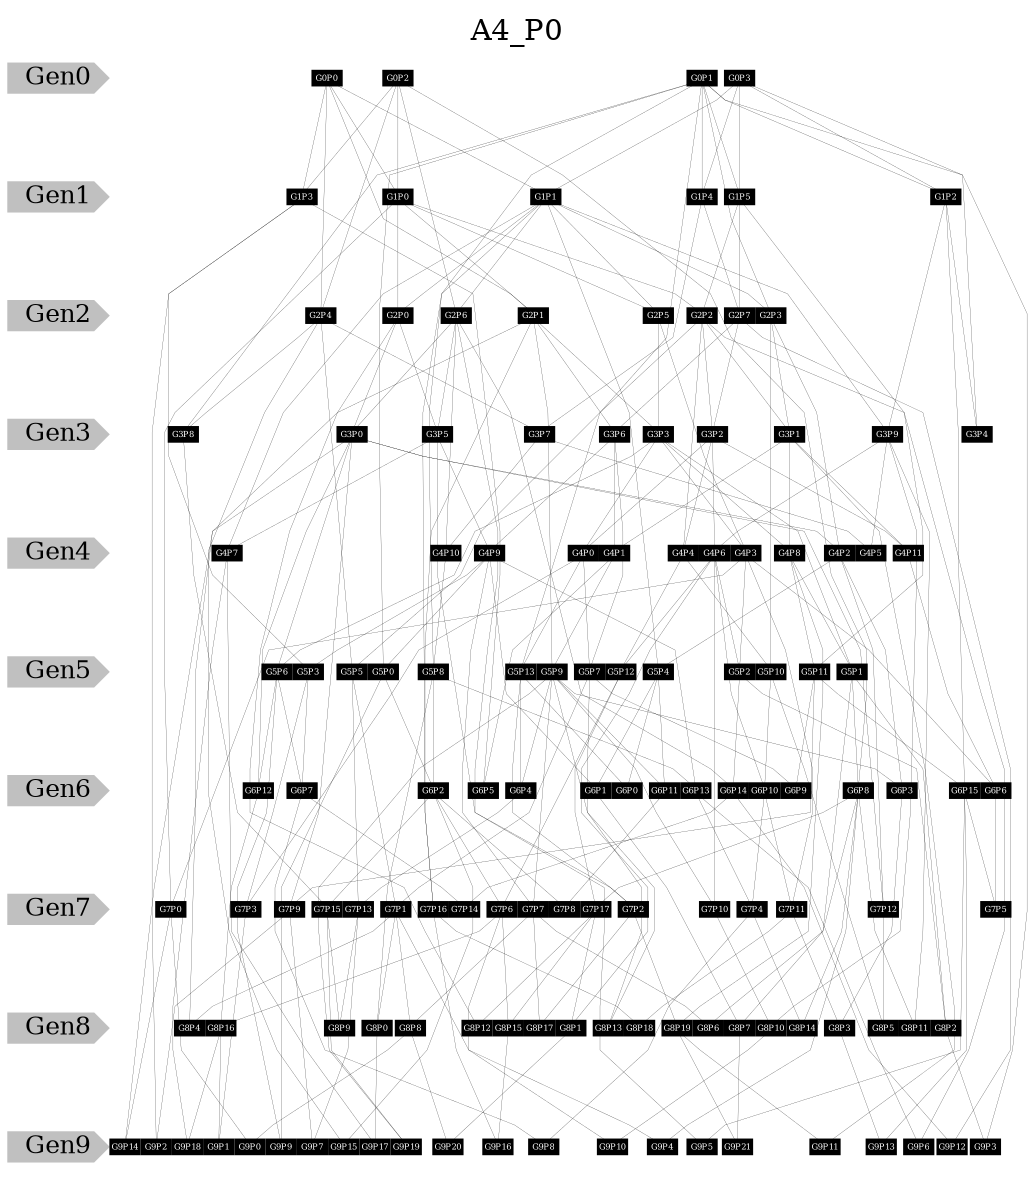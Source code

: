 graph A4_P0 {
    label = A4_P0;
    labelloc=tp; rankdir=TD;graph [splines=polyline, nodesep=0.01, ranksep=0.5];node[color=black style=filled shape=box fontcolor=white fixedsize=true width=.2 height=.1 fontsize=4];edge[penwidth=.1];
    subgraph Generations {
        node[color=grey style=filled fontsize=12 shape=cds fontcolor=black fixedsize=false];edge[style=invis]
        Gen0 -- Gen1 -- Gen2 -- Gen3 -- Gen4 -- Gen5 -- Gen6 -- Gen7 -- Gen8 -- Gen9;
    }
    {rank=same;Gen0;G0P0;G0P1;G0P2;G0P3;}
    {rank=same;Gen1;G1P0;G1P1;G1P2;G1P3;G1P4;G1P5;}
    {rank=same;Gen2;G2P0;G2P1;G2P2;G2P3;G2P4;G2P5;G2P6;G2P7;}
    {rank=same;Gen3;G3P0;G3P1;G3P2;G3P3;G3P4;G3P5;G3P6;G3P7;G3P8;G3P9;}
    {rank=same;Gen4;G4P0;G4P1;G4P2;G4P3;G4P4;G4P5;G4P6;G4P7;G4P8;G4P9;G4P10;G4P11;}
    {rank=same;Gen5;G5P0;G5P1;G5P2;G5P3;G5P4;G5P5;G5P6;G5P7;G5P8;G5P9;G5P10;G5P11;G5P12;G5P13;}
    {rank=same;Gen6;G6P0;G6P1;G6P2;G6P3;G6P4;G6P5;G6P6;G6P7;G6P8;G6P9;G6P10;G6P11;G6P12;G6P13;G6P14;G6P15;}
    {rank=same;Gen7;G7P0;G7P1;G7P2;G7P3;G7P4;G7P5;G7P6;G7P7;G7P8;G7P9;G7P10;G7P11;G7P12;G7P13;G7P14;G7P15;G7P16;G7P17;}
    {rank=same;Gen8;G8P0;G8P1;G8P2;G8P3;G8P4;G8P5;G8P6;G8P7;G8P8;G8P9;G8P10;G8P11;G8P12;G8P13;G8P14;G8P15;G8P16;G8P17;G8P18;G8P19;}
    {rank=same;Gen9;G9P0;G9P1;G9P2;G9P3;G9P4;G9P5;G9P6;G9P7;G9P8;G9P9;G9P10;G9P11;G9P12;G9P13;G9P14;G9P15;G9P16;G9P17;G9P18;G9P19;G9P20;G9P21;}
    G0P0 -- G1P0;
    G0P0 -- G1P1;
    G0P0 -- G1P3;
    G0P0 -- G2P1;
    G0P0 -- G2P4;
    G0P1 -- G1P2;
    G0P1 -- G1P4;
    G0P1 -- G1P5;
    G0P1 -- G2P3;
    G0P1 -- G3P8;
    G0P1 -- G5P0;
    G0P1 -- G5P8;
    G0P1 -- G5P13;
    G0P1 -- G9P3;
    G0P2 -- G1P0;
    G0P2 -- G1P3;
    G0P2 -- G2P4;
    G0P2 -- G2P6;
    G0P2 -- G6P8;
    G0P3 -- G1P1;
    G0P3 -- G1P2;
    G0P3 -- G1P4;
    G0P3 -- G1P5;
    G0P3 -- G3P4;
    G1P0 -- G2P0;
    G1P0 -- G2P1;
    G1P0 -- G2P2;
    G1P0 -- G2P5;
    G1P0 -- G7P0;
    G1P1 -- G2P0;
    G1P1 -- G2P3;
    G1P1 -- G2P5;
    G1P1 -- G2P6;
    G1P1 -- G3P9;
    G1P1 -- G4P7;
    G1P1 -- G5P4;
    G1P1 -- G7P16;
    G1P2 -- G3P4;
    G1P2 -- G3P9;
    G1P2 -- G6P15;
    G1P3 -- G5P3;
    G1P3 -- G6P5;
    G1P3 -- G9P2;
    G1P4 -- G2P7;
    G1P4 -- G3P7;
    G1P5 -- G2P2;
    G1P5 -- G2P7;
    G1P5 -- G5P11;
    G2P0 -- G3P0;
    G2P0 -- G3P5;
    G2P0 -- G8P12;
    G2P1 -- G3P3;
    G2P1 -- G3P6;
    G2P1 -- G5P9;
    G2P1 -- G7P16;
    G2P1 -- G8P4;
    G2P2 -- G3P1;
    G2P2 -- G3P2;
    G2P2 -- G4P4;
    G2P2 -- G5P5;
    G2P2 -- G9P6;
    G2P3 -- G3P1;
    G2P3 -- G4P2;
    G2P3 -- G5P10;
    G2P4 -- G3P7;
    G2P4 -- G3P8;
    G2P4 -- G5P5;
    G2P4 -- G9P15;
    G2P5 -- G3P3;
    G2P5 -- G4P3;
    G2P6 -- G3P0;
    G2P6 -- G3P5;
    G2P6 -- G4P10;
    G2P6 -- G6P14;
    G2P6 -- G7P2;
    G2P7 -- G3P2;
    G2P7 -- G3P6;
    G2P7 -- G9P12;
    G3P0 -- G4P2;
    G3P0 -- G5P6;
    G3P0 -- G6P12;
    G3P0 -- G7P9;
    G3P0 -- G7P12;
    G3P0 -- G9P14;
    G3P1 -- G4P1;
    G3P1 -- G4P8;
    G3P1 -- G4P11;
    G3P1 -- G9P11;
    G3P2 -- G4P0;
    G3P2 -- G4P4;
    G3P2 -- G4P6;
    G3P2 -- G4P11;
    G3P3 -- G4P0;
    G3P3 -- G4P3;
    G3P3 -- G4P8;
    G3P3 -- G5P1;
    G3P3 -- G5P6;
    G3P5 -- G4P7;
    G3P5 -- G4P9;
    G3P5 -- G9P5;
    G3P6 -- G4P1;
    G3P6 -- G4P9;
    G3P6 -- G5P7;
    G3P7 -- G4P5;
    G3P7 -- G4P10;
    G3P8 -- G7P15;
    G3P9 -- G4P5;
    G3P9 -- G4P6;
    G3P9 -- G8P10;
    G3P9 -- G8P11;
    G4P0 -- G5P7;
    G4P0 -- G5P13;
    G4P0 -- G7P3;
    G4P1 -- G5P9;
    G4P1 -- G6P5;
    G4P2 -- G5P4;
    G4P2 -- G6P3;
    G4P2 -- G7P12;
    G4P3 -- G5P2;
    G4P3 -- G6P6;
    G4P3 -- G7P0;
    G4P3 -- G7P11;
    G4P4 -- G5P10;
    G4P4 -- G5P12;
    G4P6 -- G5P2;
    G4P6 -- G5P12;
    G4P6 -- G6P10;
    G4P6 -- G7P10;
    G4P6 -- G8P1;
    G4P7 -- G9P17;
    G4P7 -- G9P18;
    G4P8 -- G5P1;
    G4P8 -- G5P11;
    G4P8 -- G8P19;
    G4P9 -- G5P0;
    G4P9 -- G5P3;
    G4P9 -- G6P1;
    G4P9 -- G6P13;
    G4P9 -- G7P7;
    G4P10 -- G5P8;
    G4P11 -- G6P6;
    G5P0 -- G6P2;
    G5P0 -- G9P9;
    G5P1 -- G6P8;
    G5P1 -- G8P2;
    G5P1 -- G8P7;
    G5P2 -- G6P14;
    G5P2 -- G8P2;
    G5P3 -- G6P7;
    G5P3 -- G7P3;
    G5P4 -- G6P0;
    G5P4 -- G6P1;
    G5P4 -- G6P11;
    G5P5 -- G7P1;
    G5P5 -- G7P13;
    G5P6 -- G6P7;
    G5P6 -- G6P12;
    G5P6 -- G9P9;
    G5P7 -- G6P9;
    G5P7 -- G7P1;
    G5P7 -- G8P13;
    G5P8 -- G6P2;
    G5P8 -- G6P13;
    G5P8 -- G8P0;
    G5P9 -- G6P3;
    G5P9 -- G6P4;
    G5P9 -- G6P11;
    G5P9 -- G7P7;
    G5P9 -- G7P10;
    G5P9 -- G8P13;
    G5P9 -- G9P19;
    G5P10 -- G6P10;
    G5P10 -- G8P5;
    G5P11 -- G6P9;
    G5P11 -- G6P15;
    G5P11 -- G7P9;
    G5P12 -- G7P6;
    G5P12 -- G7P17;
    G5P13 -- G6P0;
    G5P13 -- G6P4;
    G5P13 -- G7P2;
    G6P1 -- G8P7;
    G6P2 -- G7P6;
    G6P2 -- G7P8;
    G6P2 -- G7P15;
    G6P2 -- G9P15;
    G6P3 -- G8P3;
    G6P4 -- G7P13;
    G6P6 -- G7P5;
    G6P7 -- G7P14;
    G6P7 -- G9P8;
    G6P8 -- G7P17;
    G6P8 -- G8P6;
    G6P8 -- G8P11;
    G6P8 -- G8P14;
    G6P8 -- G9P4;
    G6P10 -- G7P4;
    G6P10 -- G7P11;
    G6P11 -- G7P8;
    G6P12 -- G8P16;
    G6P13 -- G7P4;
    G6P13 -- G9P6;
    G6P14 -- G7P14;
    G6P14 -- G9P12;
    G6P15 -- G7P5;
    G6P15 -- G9P5;
    G6P15 -- G9P13;
    G7P0 -- G9P0;
    G7P0 -- G9P14;
    G7P1 -- G8P0;
    G7P1 -- G8P4;
    G7P1 -- G8P8;
    G7P1 -- G9P10;
    G7P2 -- G8P17;
    G7P2 -- G8P19;
    G7P3 -- G9P1;
    G7P4 -- G8P14;
    G7P4 -- G9P8;
    G7P6 -- G8P15;
    G7P6 -- G8P16;
    G7P6 -- G9P4;
    G7P7 -- G8P6;
    G7P7 -- G8P8;
    G7P7 -- G8P17;
    G7P9 -- G9P2;
    G7P9 -- G9P7;
    G7P10 -- G8P10;
    G7P11 -- G8P3;
    G7P11 -- G8P18;
    G7P12 -- G8P5;
    G7P13 -- G8P9;
    G7P13 -- G9P7;
    G7P15 -- G8P9;
    G7P15 -- G9P19;
    G7P16 -- G8P18;
    G7P16 -- G9P16;
    G7P17 -- G8P1;
    G7P17 -- G8P12;
    G7P17 -- G8P15;
    G8P0 -- G9P17;
    G8P1 -- G9P20;
    G8P2 -- G9P3;
    G8P3 -- G9P13;
    G8P7 -- G9P21;
    G8P8 -- G9P0;
    G8P8 -- G9P20;
    G8P10 -- G9P10;
    G8P15 -- G9P16;
    G8P16 -- G9P1;
    G8P16 -- G9P18;
    G8P19 -- G9P11;
    G8P19 -- G9P21;
}
